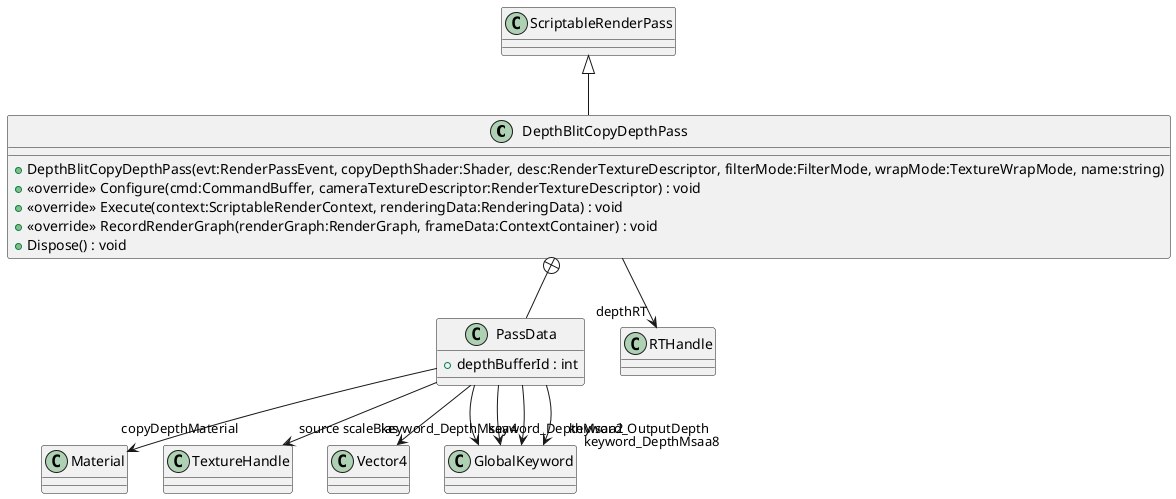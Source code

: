 @startuml
class DepthBlitCopyDepthPass {
    + DepthBlitCopyDepthPass(evt:RenderPassEvent, copyDepthShader:Shader, desc:RenderTextureDescriptor, filterMode:FilterMode, wrapMode:TextureWrapMode, name:string)
    + <<override>> Configure(cmd:CommandBuffer, cameraTextureDescriptor:RenderTextureDescriptor) : void
    + <<override>> Execute(context:ScriptableRenderContext, renderingData:RenderingData) : void
    + <<override>> RecordRenderGraph(renderGraph:RenderGraph, frameData:ContextContainer) : void
    + Dispose() : void
}
class PassData {
    + depthBufferId : int
}
ScriptableRenderPass <|-- DepthBlitCopyDepthPass
DepthBlitCopyDepthPass --> "depthRT" RTHandle
DepthBlitCopyDepthPass +-- PassData
PassData --> "copyDepthMaterial" Material
PassData --> "source" TextureHandle
PassData --> "scaleBias" Vector4
PassData --> "keyword_DepthMsaa2" GlobalKeyword
PassData --> "keyword_DepthMsaa4" GlobalKeyword
PassData --> "keyword_DepthMsaa8" GlobalKeyword
PassData --> "keyword_OutputDepth" GlobalKeyword
@enduml

